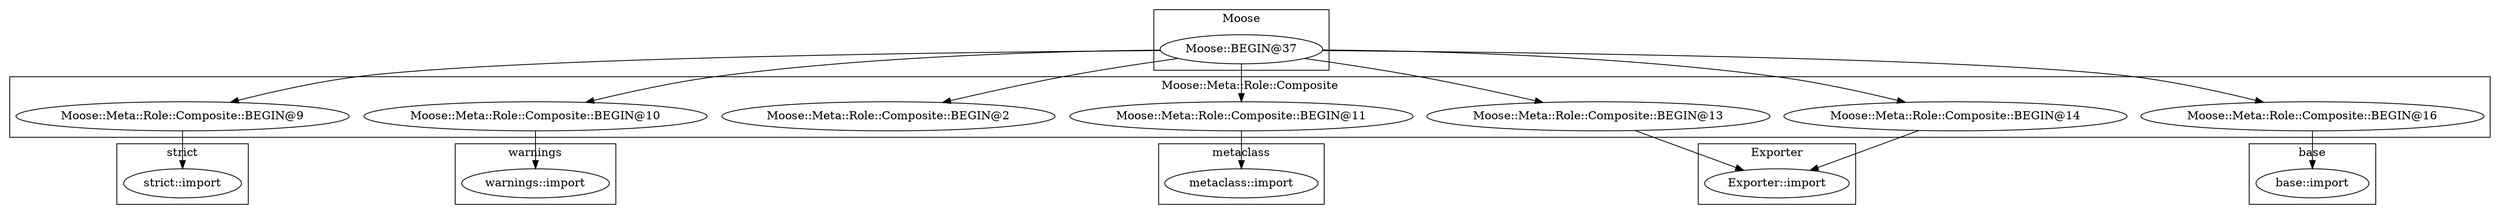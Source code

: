 digraph {
graph [overlap=false]
subgraph cluster_Moose {
	label="Moose";
	"Moose::BEGIN@37";
}
subgraph cluster_metaclass {
	label="metaclass";
	"metaclass::import";
}
subgraph cluster_base {
	label="base";
	"base::import";
}
subgraph cluster_Exporter {
	label="Exporter";
	"Exporter::import";
}
subgraph cluster_Moose_Meta_Role_Composite {
	label="Moose::Meta::Role::Composite";
	"Moose::Meta::Role::Composite::BEGIN@9";
	"Moose::Meta::Role::Composite::BEGIN@10";
	"Moose::Meta::Role::Composite::BEGIN@11";
	"Moose::Meta::Role::Composite::BEGIN@14";
	"Moose::Meta::Role::Composite::BEGIN@2";
	"Moose::Meta::Role::Composite::BEGIN@13";
	"Moose::Meta::Role::Composite::BEGIN@16";
}
subgraph cluster_warnings {
	label="warnings";
	"warnings::import";
}
subgraph cluster_strict {
	label="strict";
	"strict::import";
}
"Moose::Meta::Role::Composite::BEGIN@14" -> "Exporter::import";
"Moose::Meta::Role::Composite::BEGIN@13" -> "Exporter::import";
"Moose::BEGIN@37" -> "Moose::Meta::Role::Composite::BEGIN@11";
"Moose::BEGIN@37" -> "Moose::Meta::Role::Composite::BEGIN@16";
"Moose::Meta::Role::Composite::BEGIN@11" -> "metaclass::import";
"Moose::BEGIN@37" -> "Moose::Meta::Role::Composite::BEGIN@10";
"Moose::Meta::Role::Composite::BEGIN@16" -> "base::import";
"Moose::Meta::Role::Composite::BEGIN@10" -> "warnings::import";
"Moose::Meta::Role::Composite::BEGIN@9" -> "strict::import";
"Moose::BEGIN@37" -> "Moose::Meta::Role::Composite::BEGIN@14";
"Moose::BEGIN@37" -> "Moose::Meta::Role::Composite::BEGIN@9";
"Moose::BEGIN@37" -> "Moose::Meta::Role::Composite::BEGIN@2";
"Moose::BEGIN@37" -> "Moose::Meta::Role::Composite::BEGIN@13";
}
